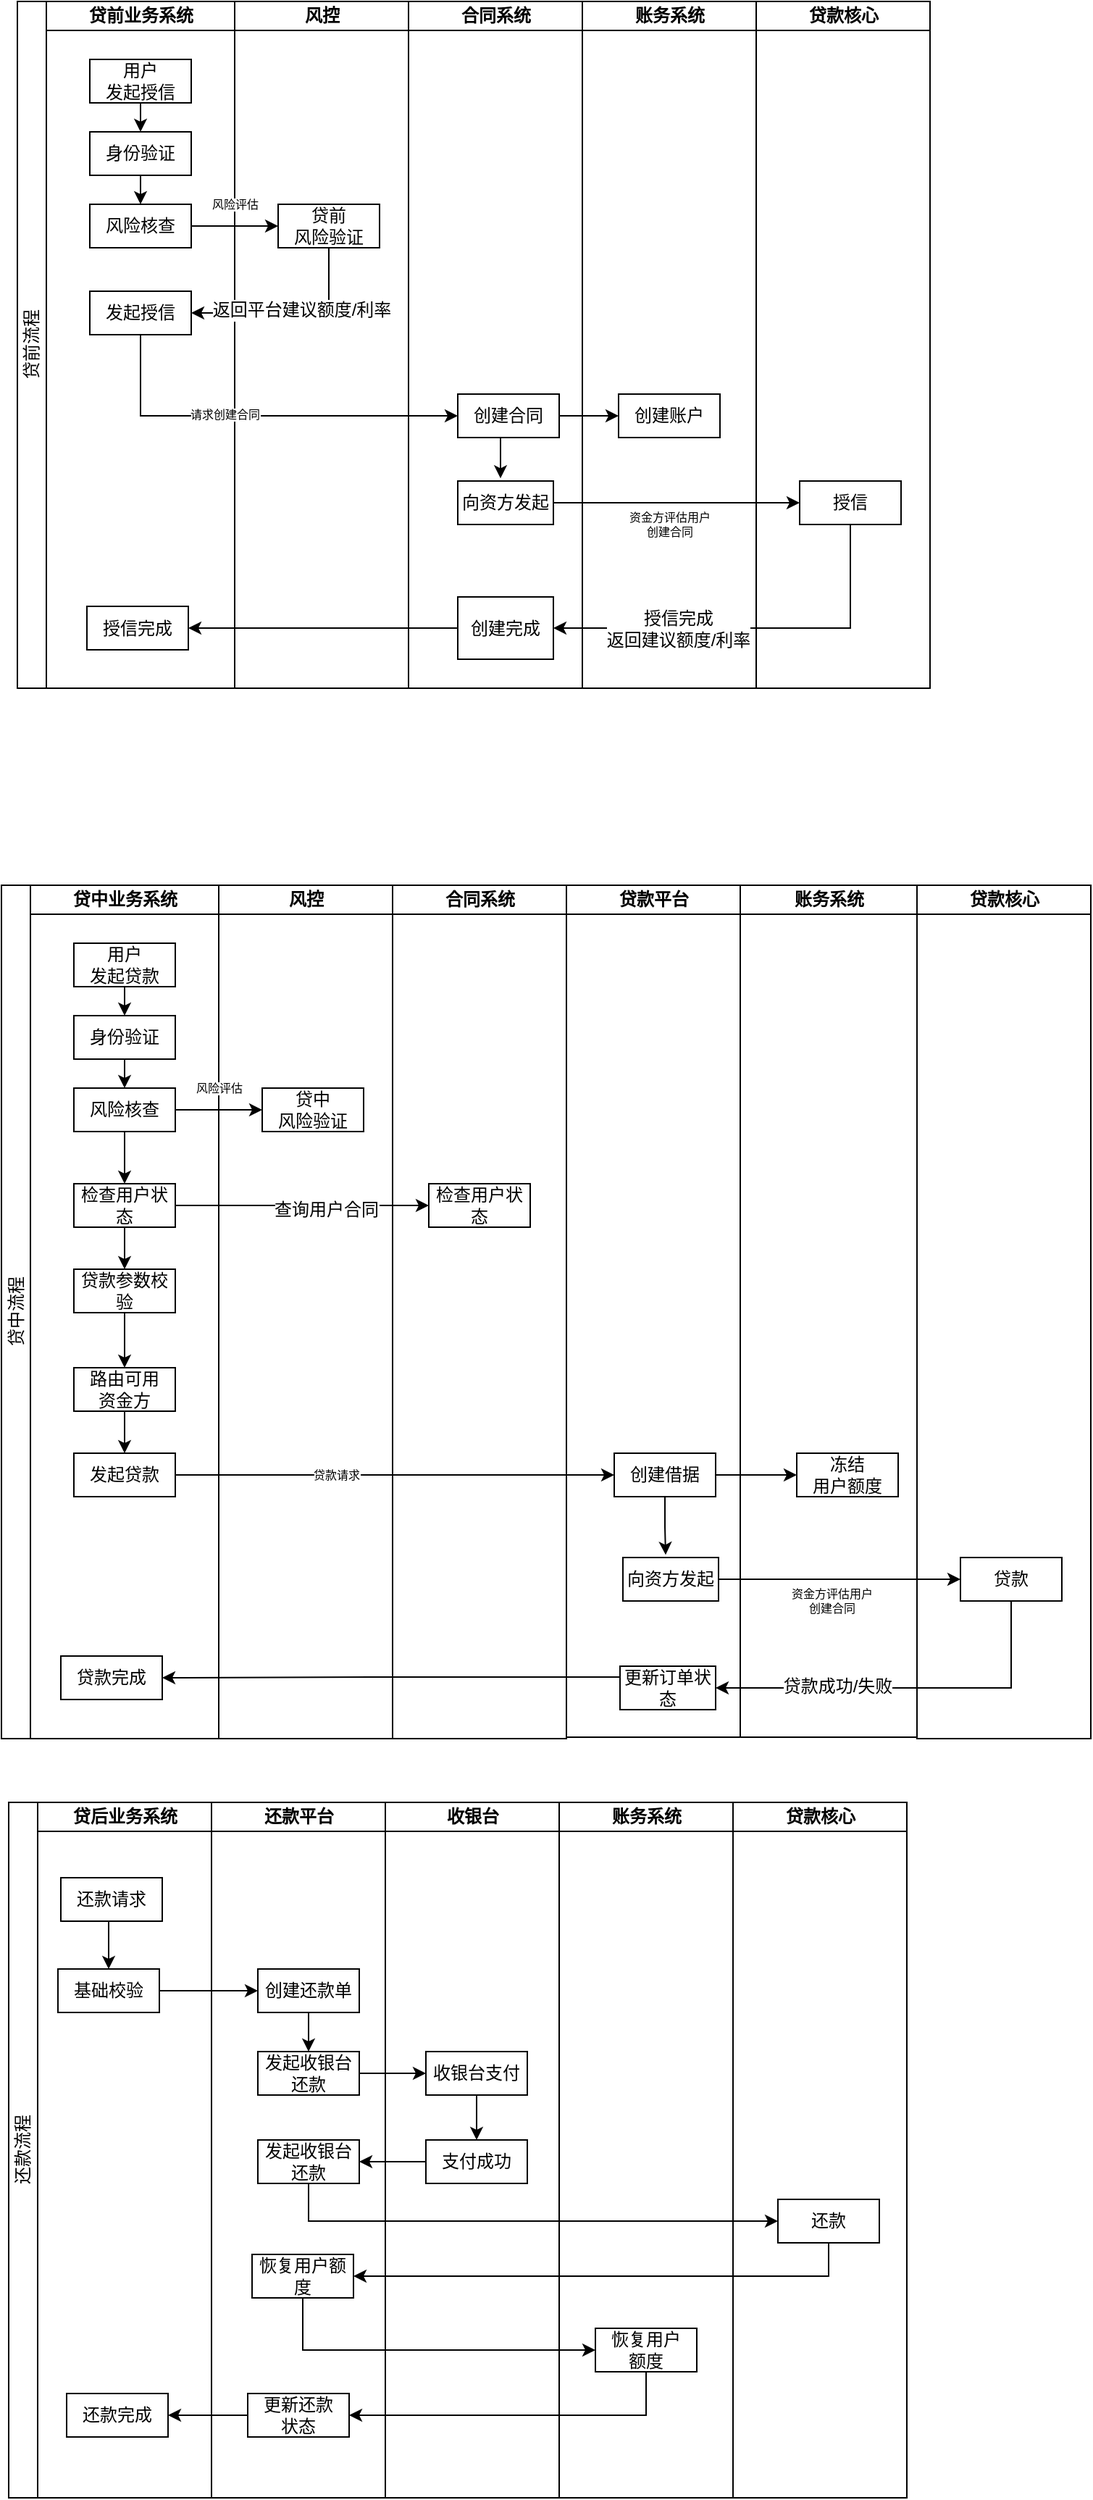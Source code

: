 <mxfile version="12.9.4" type="github">
  <diagram id="pQbSXTKy-mhwdIOJWXm_" name="第 1 页">
    <mxGraphModel dx="1185" dy="635" grid="0" gridSize="10" guides="1" tooltips="1" connect="1" arrows="1" fold="1" page="0" pageScale="1" pageWidth="827" pageHeight="1169" background="none" math="0" shadow="0">
      <root>
        <mxCell id="0" />
        <mxCell id="1" parent="0" />
        <mxCell id="wN9l5T7bKttlChdMxks--5" value="贷前流程" style="swimlane;html=1;childLayout=stackLayout;resizeParent=1;resizeParentMax=0;startSize=20;horizontal=0;horizontalStack=1;fontStyle=0" parent="1" vertex="1">
          <mxGeometry x="110" y="10" width="630" height="474" as="geometry" />
        </mxCell>
        <mxCell id="wN9l5T7bKttlChdMxks--6" value="贷前业务系统" style="swimlane;html=1;startSize=20;" parent="wN9l5T7bKttlChdMxks--5" vertex="1">
          <mxGeometry x="20" width="130" height="474" as="geometry" />
        </mxCell>
        <mxCell id="wN9l5T7bKttlChdMxks--24" value="风险核查" style="rounded=0;whiteSpace=wrap;html=1;" parent="wN9l5T7bKttlChdMxks--6" vertex="1">
          <mxGeometry x="30" y="140" width="70" height="30" as="geometry" />
        </mxCell>
        <mxCell id="wN9l5T7bKttlChdMxks--27" style="edgeStyle=orthogonalEdgeStyle;rounded=0;orthogonalLoop=1;jettySize=auto;html=1;exitX=0.5;exitY=1;exitDx=0;exitDy=0;entryX=0.5;entryY=0;entryDx=0;entryDy=0;fontSize=8;" parent="wN9l5T7bKttlChdMxks--6" source="wN9l5T7bKttlChdMxks--14" target="wN9l5T7bKttlChdMxks--24" edge="1">
          <mxGeometry relative="1" as="geometry" />
        </mxCell>
        <mxCell id="wN9l5T7bKttlChdMxks--14" value="身份验证" style="rounded=0;whiteSpace=wrap;html=1;" parent="wN9l5T7bKttlChdMxks--6" vertex="1">
          <mxGeometry x="30" y="90" width="70" height="30" as="geometry" />
        </mxCell>
        <mxCell id="wN9l5T7bKttlChdMxks--21" style="edgeStyle=orthogonalEdgeStyle;rounded=0;orthogonalLoop=1;jettySize=auto;html=1;exitX=0.5;exitY=1;exitDx=0;exitDy=0;entryX=0.5;entryY=0;entryDx=0;entryDy=0;fontSize=8;" parent="wN9l5T7bKttlChdMxks--6" source="wN9l5T7bKttlChdMxks--11" target="wN9l5T7bKttlChdMxks--14" edge="1">
          <mxGeometry relative="1" as="geometry" />
        </mxCell>
        <mxCell id="wN9l5T7bKttlChdMxks--11" value="用户&lt;br&gt;发起授信" style="rounded=0;whiteSpace=wrap;html=1;" parent="wN9l5T7bKttlChdMxks--6" vertex="1">
          <mxGeometry x="30" y="40" width="70" height="30" as="geometry" />
        </mxCell>
        <mxCell id="H9sjeu-FvnLb2K0w9W8j-12" value="发起授信" style="rounded=0;whiteSpace=wrap;html=1;" vertex="1" parent="wN9l5T7bKttlChdMxks--6">
          <mxGeometry x="30" y="200" width="70" height="30" as="geometry" />
        </mxCell>
        <mxCell id="NFReUXaRawRJMiUW7v5Y-27" value="授信完成" style="rounded=0;whiteSpace=wrap;html=1;" parent="wN9l5T7bKttlChdMxks--6" vertex="1">
          <mxGeometry x="28" y="417.5" width="70" height="30" as="geometry" />
        </mxCell>
        <mxCell id="wN9l5T7bKttlChdMxks--7" value="风控" style="swimlane;html=1;startSize=20;" parent="wN9l5T7bKttlChdMxks--5" vertex="1">
          <mxGeometry x="150" width="120" height="474" as="geometry" />
        </mxCell>
        <mxCell id="wN9l5T7bKttlChdMxks--18" value="贷前&lt;br&gt;风险验证" style="rounded=0;whiteSpace=wrap;html=1;" parent="wN9l5T7bKttlChdMxks--7" vertex="1">
          <mxGeometry x="30" y="140" width="70" height="30" as="geometry" />
        </mxCell>
        <mxCell id="wN9l5T7bKttlChdMxks--8" value="合同系统" style="swimlane;html=1;startSize=20;" parent="wN9l5T7bKttlChdMxks--5" vertex="1">
          <mxGeometry x="270" width="120" height="474" as="geometry" />
        </mxCell>
        <mxCell id="wN9l5T7bKttlChdMxks--47" value="向资方发起" style="rounded=0;whiteSpace=wrap;html=1;" parent="wN9l5T7bKttlChdMxks--8" vertex="1">
          <mxGeometry x="34" y="331" width="66" height="30" as="geometry" />
        </mxCell>
        <mxCell id="wN9l5T7bKttlChdMxks--49" style="edgeStyle=orthogonalEdgeStyle;rounded=0;orthogonalLoop=1;jettySize=auto;html=1;exitX=0.5;exitY=1;exitDx=0;exitDy=0;entryX=0.447;entryY=-0.062;entryDx=0;entryDy=0;entryPerimeter=0;fontSize=8;" parent="wN9l5T7bKttlChdMxks--8" source="wN9l5T7bKttlChdMxks--42" target="wN9l5T7bKttlChdMxks--47" edge="1">
          <mxGeometry relative="1" as="geometry" />
        </mxCell>
        <mxCell id="wN9l5T7bKttlChdMxks--42" value="创建合同" style="rounded=0;whiteSpace=wrap;html=1;" parent="wN9l5T7bKttlChdMxks--8" vertex="1">
          <mxGeometry x="34" y="271" width="70" height="30" as="geometry" />
        </mxCell>
        <mxCell id="H9sjeu-FvnLb2K0w9W8j-1" value="创建完成" style="rounded=0;whiteSpace=wrap;html=1;" vertex="1" parent="wN9l5T7bKttlChdMxks--8">
          <mxGeometry x="34" y="411" width="66" height="43" as="geometry" />
        </mxCell>
        <mxCell id="NFReUXaRawRJMiUW7v5Y-28" style="edgeStyle=orthogonalEdgeStyle;rounded=0;orthogonalLoop=1;jettySize=auto;html=1;exitX=0;exitY=0.5;exitDx=0;exitDy=0;entryX=1;entryY=0.5;entryDx=0;entryDy=0;fontSize=8;" parent="wN9l5T7bKttlChdMxks--5" source="H9sjeu-FvnLb2K0w9W8j-1" target="NFReUXaRawRJMiUW7v5Y-27" edge="1">
          <mxGeometry relative="1" as="geometry">
            <mxPoint x="304" y="495.5" as="sourcePoint" />
          </mxGeometry>
        </mxCell>
        <mxCell id="wN9l5T7bKttlChdMxks--43" style="edgeStyle=orthogonalEdgeStyle;rounded=0;orthogonalLoop=1;jettySize=auto;html=1;exitX=0.5;exitY=1;exitDx=0;exitDy=0;entryX=0;entryY=0.5;entryDx=0;entryDy=0;fontSize=8;" parent="wN9l5T7bKttlChdMxks--5" source="H9sjeu-FvnLb2K0w9W8j-12" target="wN9l5T7bKttlChdMxks--42" edge="1">
          <mxGeometry relative="1" as="geometry">
            <mxPoint x="120" y="286" as="sourcePoint" />
          </mxGeometry>
        </mxCell>
        <mxCell id="wN9l5T7bKttlChdMxks--51" value="请求创建合同" style="text;html=1;align=center;verticalAlign=middle;resizable=0;points=[];labelBackgroundColor=#ffffff;fontSize=8;" parent="wN9l5T7bKttlChdMxks--43" vertex="1" connectable="0">
          <mxGeometry x="-0.175" y="1" relative="1" as="geometry">
            <mxPoint as="offset" />
          </mxGeometry>
        </mxCell>
        <mxCell id="wN9l5T7bKttlChdMxks--46" style="edgeStyle=orthogonalEdgeStyle;rounded=0;orthogonalLoop=1;jettySize=auto;html=1;exitX=1;exitY=0.5;exitDx=0;exitDy=0;entryX=0;entryY=0.5;entryDx=0;entryDy=0;fontSize=8;" parent="wN9l5T7bKttlChdMxks--5" source="wN9l5T7bKttlChdMxks--42" target="wN9l5T7bKttlChdMxks--45" edge="1">
          <mxGeometry relative="1" as="geometry" />
        </mxCell>
        <mxCell id="wN9l5T7bKttlChdMxks--50" style="edgeStyle=orthogonalEdgeStyle;rounded=0;orthogonalLoop=1;jettySize=auto;html=1;exitX=1;exitY=0.5;exitDx=0;exitDy=0;entryX=0;entryY=0.5;entryDx=0;entryDy=0;fontSize=8;" parent="wN9l5T7bKttlChdMxks--5" source="wN9l5T7bKttlChdMxks--47" target="wN9l5T7bKttlChdMxks--48" edge="1">
          <mxGeometry relative="1" as="geometry" />
        </mxCell>
        <mxCell id="NFReUXaRawRJMiUW7v5Y-29" value="资金方评估用户&lt;br&gt;创建合同" style="text;html=1;align=center;verticalAlign=middle;resizable=0;points=[];labelBackgroundColor=#ffffff;fontSize=8;" parent="wN9l5T7bKttlChdMxks--50" vertex="1" connectable="0">
          <mxGeometry x="-0.136" y="-2" relative="1" as="geometry">
            <mxPoint x="6.21" y="13" as="offset" />
          </mxGeometry>
        </mxCell>
        <mxCell id="H9sjeu-FvnLb2K0w9W8j-10" style="edgeStyle=orthogonalEdgeStyle;rounded=0;orthogonalLoop=1;jettySize=auto;html=1;exitX=0.5;exitY=1;exitDx=0;exitDy=0;entryX=1;entryY=0.5;entryDx=0;entryDy=0;" edge="1" parent="wN9l5T7bKttlChdMxks--5" source="wN9l5T7bKttlChdMxks--48" target="H9sjeu-FvnLb2K0w9W8j-1">
          <mxGeometry relative="1" as="geometry" />
        </mxCell>
        <mxCell id="H9sjeu-FvnLb2K0w9W8j-11" value="授信完成&lt;br&gt;返回建议额度/利率" style="text;html=1;align=center;verticalAlign=middle;resizable=0;points=[];labelBackgroundColor=#ffffff;" vertex="1" connectable="0" parent="H9sjeu-FvnLb2K0w9W8j-10">
          <mxGeometry x="0.378" y="1" relative="1" as="geometry">
            <mxPoint y="-1" as="offset" />
          </mxGeometry>
        </mxCell>
        <mxCell id="wN9l5T7bKttlChdMxks--9" value="账务系统" style="swimlane;html=1;startSize=20;" parent="wN9l5T7bKttlChdMxks--5" vertex="1">
          <mxGeometry x="390" width="120" height="474" as="geometry" />
        </mxCell>
        <mxCell id="wN9l5T7bKttlChdMxks--45" value="创建账户" style="rounded=0;whiteSpace=wrap;html=1;" parent="wN9l5T7bKttlChdMxks--9" vertex="1">
          <mxGeometry x="25" y="271" width="70" height="30" as="geometry" />
        </mxCell>
        <mxCell id="wN9l5T7bKttlChdMxks--44" value="贷款核心" style="swimlane;html=1;startSize=20;" parent="wN9l5T7bKttlChdMxks--5" vertex="1">
          <mxGeometry x="510" width="120" height="474" as="geometry" />
        </mxCell>
        <mxCell id="wN9l5T7bKttlChdMxks--48" value="授信" style="rounded=0;whiteSpace=wrap;html=1;" parent="wN9l5T7bKttlChdMxks--44" vertex="1">
          <mxGeometry x="30" y="331" width="70" height="30" as="geometry" />
        </mxCell>
        <mxCell id="wN9l5T7bKttlChdMxks--19" style="edgeStyle=orthogonalEdgeStyle;rounded=0;orthogonalLoop=1;jettySize=auto;html=1;exitX=1;exitY=0.5;exitDx=0;exitDy=0;entryX=0;entryY=0.5;entryDx=0;entryDy=0;" parent="wN9l5T7bKttlChdMxks--5" source="wN9l5T7bKttlChdMxks--24" target="wN9l5T7bKttlChdMxks--18" edge="1">
          <mxGeometry relative="1" as="geometry" />
        </mxCell>
        <mxCell id="wN9l5T7bKttlChdMxks--20" value="风险评估" style="text;html=1;align=center;verticalAlign=middle;resizable=0;points=[];labelBackgroundColor=#ffffff;fontSize=8;" parent="wN9l5T7bKttlChdMxks--19" vertex="1" connectable="0">
          <mxGeometry x="-0.263" relative="1" as="geometry">
            <mxPoint x="7.71" y="-15" as="offset" />
          </mxGeometry>
        </mxCell>
        <mxCell id="H9sjeu-FvnLb2K0w9W8j-15" style="edgeStyle=orthogonalEdgeStyle;rounded=0;orthogonalLoop=1;jettySize=auto;html=1;exitX=0.5;exitY=1;exitDx=0;exitDy=0;entryX=1;entryY=0.5;entryDx=0;entryDy=0;" edge="1" parent="wN9l5T7bKttlChdMxks--5" source="wN9l5T7bKttlChdMxks--18" target="H9sjeu-FvnLb2K0w9W8j-12">
          <mxGeometry relative="1" as="geometry" />
        </mxCell>
        <mxCell id="H9sjeu-FvnLb2K0w9W8j-17" value="返回平台建议额度/利率" style="text;html=1;align=center;verticalAlign=middle;resizable=0;points=[];labelBackgroundColor=#ffffff;" vertex="1" connectable="0" parent="H9sjeu-FvnLb2K0w9W8j-15">
          <mxGeometry x="-0.386" y="-19" relative="1" as="geometry">
            <mxPoint as="offset" />
          </mxGeometry>
        </mxCell>
        <mxCell id="NFReUXaRawRJMiUW7v5Y-30" value="贷中流程" style="swimlane;html=1;childLayout=stackLayout;resizeParent=1;resizeParentMax=0;startSize=20;horizontal=0;horizontalStack=1;fontStyle=0" parent="1" vertex="1">
          <mxGeometry x="99" y="620" width="390" height="589" as="geometry" />
        </mxCell>
        <mxCell id="NFReUXaRawRJMiUW7v5Y-31" value="贷中业务系统" style="swimlane;html=1;startSize=20;" parent="NFReUXaRawRJMiUW7v5Y-30" vertex="1">
          <mxGeometry x="20" width="130" height="589" as="geometry" />
        </mxCell>
        <mxCell id="H9sjeu-FvnLb2K0w9W8j-27" style="edgeStyle=orthogonalEdgeStyle;rounded=0;orthogonalLoop=1;jettySize=auto;html=1;exitX=0.5;exitY=1;exitDx=0;exitDy=0;" edge="1" parent="NFReUXaRawRJMiUW7v5Y-31" source="H9sjeu-FvnLb2K0w9W8j-23" target="H9sjeu-FvnLb2K0w9W8j-22">
          <mxGeometry relative="1" as="geometry" />
        </mxCell>
        <mxCell id="NFReUXaRawRJMiUW7v5Y-32" value="贷款完成" style="rounded=0;whiteSpace=wrap;html=1;" parent="NFReUXaRawRJMiUW7v5Y-31" vertex="1">
          <mxGeometry x="21" y="532" width="70" height="30" as="geometry" />
        </mxCell>
        <mxCell id="H9sjeu-FvnLb2K0w9W8j-23" value="贷款参数校验" style="rounded=0;whiteSpace=wrap;html=1;" vertex="1" parent="NFReUXaRawRJMiUW7v5Y-31">
          <mxGeometry x="30" y="265" width="70" height="30" as="geometry" />
        </mxCell>
        <mxCell id="H9sjeu-FvnLb2K0w9W8j-25" style="edgeStyle=orthogonalEdgeStyle;rounded=0;orthogonalLoop=1;jettySize=auto;html=1;exitX=0.5;exitY=1;exitDx=0;exitDy=0;entryX=0.5;entryY=0;entryDx=0;entryDy=0;" edge="1" parent="NFReUXaRawRJMiUW7v5Y-31" source="NFReUXaRawRJMiUW7v5Y-33" target="H9sjeu-FvnLb2K0w9W8j-20">
          <mxGeometry relative="1" as="geometry" />
        </mxCell>
        <mxCell id="NFReUXaRawRJMiUW7v5Y-33" value="风险核查" style="rounded=0;whiteSpace=wrap;html=1;" parent="NFReUXaRawRJMiUW7v5Y-31" vertex="1">
          <mxGeometry x="30" y="140" width="70" height="30" as="geometry" />
        </mxCell>
        <mxCell id="NFReUXaRawRJMiUW7v5Y-34" style="edgeStyle=orthogonalEdgeStyle;rounded=0;orthogonalLoop=1;jettySize=auto;html=1;exitX=0.5;exitY=1;exitDx=0;exitDy=0;entryX=0.5;entryY=0;entryDx=0;entryDy=0;fontSize=8;" parent="NFReUXaRawRJMiUW7v5Y-31" source="NFReUXaRawRJMiUW7v5Y-35" target="NFReUXaRawRJMiUW7v5Y-33" edge="1">
          <mxGeometry relative="1" as="geometry" />
        </mxCell>
        <mxCell id="NFReUXaRawRJMiUW7v5Y-35" value="身份验证" style="rounded=0;whiteSpace=wrap;html=1;" parent="NFReUXaRawRJMiUW7v5Y-31" vertex="1">
          <mxGeometry x="30" y="90" width="70" height="30" as="geometry" />
        </mxCell>
        <mxCell id="NFReUXaRawRJMiUW7v5Y-36" style="edgeStyle=orthogonalEdgeStyle;rounded=0;orthogonalLoop=1;jettySize=auto;html=1;exitX=0.5;exitY=1;exitDx=0;exitDy=0;entryX=0.5;entryY=0;entryDx=0;entryDy=0;fontSize=8;" parent="NFReUXaRawRJMiUW7v5Y-31" source="NFReUXaRawRJMiUW7v5Y-37" target="NFReUXaRawRJMiUW7v5Y-35" edge="1">
          <mxGeometry relative="1" as="geometry" />
        </mxCell>
        <mxCell id="NFReUXaRawRJMiUW7v5Y-37" value="用户&lt;br&gt;发起贷款" style="rounded=0;whiteSpace=wrap;html=1;" parent="NFReUXaRawRJMiUW7v5Y-31" vertex="1">
          <mxGeometry x="30" y="40" width="70" height="30" as="geometry" />
        </mxCell>
        <mxCell id="H9sjeu-FvnLb2K0w9W8j-26" style="edgeStyle=orthogonalEdgeStyle;rounded=0;orthogonalLoop=1;jettySize=auto;html=1;exitX=0.5;exitY=1;exitDx=0;exitDy=0;entryX=0.5;entryY=0;entryDx=0;entryDy=0;" edge="1" parent="NFReUXaRawRJMiUW7v5Y-31" source="H9sjeu-FvnLb2K0w9W8j-20" target="H9sjeu-FvnLb2K0w9W8j-23">
          <mxGeometry relative="1" as="geometry" />
        </mxCell>
        <mxCell id="H9sjeu-FvnLb2K0w9W8j-20" value="检查用户状态" style="rounded=0;whiteSpace=wrap;html=1;" vertex="1" parent="NFReUXaRawRJMiUW7v5Y-31">
          <mxGeometry x="30" y="206" width="70" height="30" as="geometry" />
        </mxCell>
        <mxCell id="H9sjeu-FvnLb2K0w9W8j-28" style="edgeStyle=orthogonalEdgeStyle;rounded=0;orthogonalLoop=1;jettySize=auto;html=1;exitX=0.5;exitY=1;exitDx=0;exitDy=0;" edge="1" parent="NFReUXaRawRJMiUW7v5Y-31" source="H9sjeu-FvnLb2K0w9W8j-22" target="NFReUXaRawRJMiUW7v5Y-38">
          <mxGeometry relative="1" as="geometry" />
        </mxCell>
        <mxCell id="H9sjeu-FvnLb2K0w9W8j-22" value="路由可用&lt;br&gt;资金方" style="rounded=0;whiteSpace=wrap;html=1;" vertex="1" parent="NFReUXaRawRJMiUW7v5Y-31">
          <mxGeometry x="30" y="333" width="70" height="30" as="geometry" />
        </mxCell>
        <mxCell id="NFReUXaRawRJMiUW7v5Y-38" value="发起贷款" style="rounded=0;whiteSpace=wrap;html=1;" parent="NFReUXaRawRJMiUW7v5Y-31" vertex="1">
          <mxGeometry x="30" y="392" width="70" height="30" as="geometry" />
        </mxCell>
        <mxCell id="NFReUXaRawRJMiUW7v5Y-39" value="风控" style="swimlane;html=1;startSize=20;" parent="NFReUXaRawRJMiUW7v5Y-30" vertex="1">
          <mxGeometry x="150" width="120" height="589" as="geometry" />
        </mxCell>
        <mxCell id="NFReUXaRawRJMiUW7v5Y-40" value="贷中&lt;br&gt;风险验证" style="rounded=0;whiteSpace=wrap;html=1;" parent="NFReUXaRawRJMiUW7v5Y-39" vertex="1">
          <mxGeometry x="30" y="140" width="70" height="30" as="geometry" />
        </mxCell>
        <mxCell id="NFReUXaRawRJMiUW7v5Y-41" value="合同系统" style="swimlane;html=1;startSize=20;" parent="NFReUXaRawRJMiUW7v5Y-30" vertex="1">
          <mxGeometry x="270" width="120" height="589" as="geometry" />
        </mxCell>
        <mxCell id="H9sjeu-FvnLb2K0w9W8j-36" value="检查用户状态" style="rounded=0;whiteSpace=wrap;html=1;" vertex="1" parent="NFReUXaRawRJMiUW7v5Y-41">
          <mxGeometry x="25" y="206" width="70" height="30" as="geometry" />
        </mxCell>
        <mxCell id="NFReUXaRawRJMiUW7v5Y-50" style="edgeStyle=orthogonalEdgeStyle;rounded=0;orthogonalLoop=1;jettySize=auto;html=1;exitX=1;exitY=0.5;exitDx=0;exitDy=0;entryX=0;entryY=0.5;entryDx=0;entryDy=0;" parent="NFReUXaRawRJMiUW7v5Y-30" source="NFReUXaRawRJMiUW7v5Y-33" target="NFReUXaRawRJMiUW7v5Y-40" edge="1">
          <mxGeometry relative="1" as="geometry" />
        </mxCell>
        <mxCell id="NFReUXaRawRJMiUW7v5Y-51" value="风险评估" style="text;html=1;align=center;verticalAlign=middle;resizable=0;points=[];labelBackgroundColor=#ffffff;fontSize=8;" parent="NFReUXaRawRJMiUW7v5Y-50" vertex="1" connectable="0">
          <mxGeometry x="-0.263" relative="1" as="geometry">
            <mxPoint x="7.71" y="-15" as="offset" />
          </mxGeometry>
        </mxCell>
        <mxCell id="H9sjeu-FvnLb2K0w9W8j-37" style="edgeStyle=orthogonalEdgeStyle;rounded=0;orthogonalLoop=1;jettySize=auto;html=1;exitX=1;exitY=0.5;exitDx=0;exitDy=0;" edge="1" parent="NFReUXaRawRJMiUW7v5Y-30" source="H9sjeu-FvnLb2K0w9W8j-20" target="H9sjeu-FvnLb2K0w9W8j-36">
          <mxGeometry relative="1" as="geometry" />
        </mxCell>
        <mxCell id="H9sjeu-FvnLb2K0w9W8j-38" value="查询用户合同" style="text;html=1;align=center;verticalAlign=middle;resizable=0;points=[];labelBackgroundColor=#ffffff;" vertex="1" connectable="0" parent="H9sjeu-FvnLb2K0w9W8j-37">
          <mxGeometry x="0.189" y="-3" relative="1" as="geometry">
            <mxPoint as="offset" />
          </mxGeometry>
        </mxCell>
        <mxCell id="H9sjeu-FvnLb2K0w9W8j-34" value="贷款平台" style="swimlane;html=1;startSize=20;" vertex="1" parent="1">
          <mxGeometry x="489" y="620" width="120" height="588" as="geometry" />
        </mxCell>
        <mxCell id="NFReUXaRawRJMiUW7v5Y-42" value="更新订单状态" style="rounded=0;whiteSpace=wrap;html=1;" parent="H9sjeu-FvnLb2K0w9W8j-34" vertex="1">
          <mxGeometry x="37" y="539" width="66" height="30" as="geometry" />
        </mxCell>
        <mxCell id="NFReUXaRawRJMiUW7v5Y-43" value="向资方发起" style="rounded=0;whiteSpace=wrap;html=1;" parent="H9sjeu-FvnLb2K0w9W8j-34" vertex="1">
          <mxGeometry x="39" y="464" width="66" height="30" as="geometry" />
        </mxCell>
        <mxCell id="NFReUXaRawRJMiUW7v5Y-44" style="edgeStyle=orthogonalEdgeStyle;rounded=0;orthogonalLoop=1;jettySize=auto;html=1;exitX=0.5;exitY=1;exitDx=0;exitDy=0;entryX=0.447;entryY=-0.062;entryDx=0;entryDy=0;entryPerimeter=0;fontSize=8;" parent="H9sjeu-FvnLb2K0w9W8j-34" source="NFReUXaRawRJMiUW7v5Y-45" target="NFReUXaRawRJMiUW7v5Y-43" edge="1">
          <mxGeometry relative="1" as="geometry" />
        </mxCell>
        <mxCell id="NFReUXaRawRJMiUW7v5Y-45" value="创建借据" style="rounded=0;whiteSpace=wrap;html=1;" parent="H9sjeu-FvnLb2K0w9W8j-34" vertex="1">
          <mxGeometry x="33" y="392" width="70" height="30" as="geometry" />
        </mxCell>
        <mxCell id="NFReUXaRawRJMiUW7v5Y-48" value="贷款核心" style="swimlane;html=1;startSize=20;" parent="1" vertex="1">
          <mxGeometry x="731" y="620" width="120" height="589" as="geometry" />
        </mxCell>
        <mxCell id="NFReUXaRawRJMiUW7v5Y-49" value="贷款" style="rounded=0;whiteSpace=wrap;html=1;" parent="NFReUXaRawRJMiUW7v5Y-48" vertex="1">
          <mxGeometry x="30" y="464" width="70" height="30" as="geometry" />
        </mxCell>
        <mxCell id="NFReUXaRawRJMiUW7v5Y-55" style="edgeStyle=orthogonalEdgeStyle;rounded=0;orthogonalLoop=1;jettySize=auto;html=1;exitX=1;exitY=0.5;exitDx=0;exitDy=0;entryX=0;entryY=0.5;entryDx=0;entryDy=0;fontSize=8;" parent="1" source="NFReUXaRawRJMiUW7v5Y-43" target="NFReUXaRawRJMiUW7v5Y-49" edge="1">
          <mxGeometry relative="1" as="geometry" />
        </mxCell>
        <mxCell id="NFReUXaRawRJMiUW7v5Y-56" value="资金方评估用户&lt;br&gt;创建合同" style="text;html=1;align=center;verticalAlign=middle;resizable=0;points=[];labelBackgroundColor=#ffffff;fontSize=8;" parent="NFReUXaRawRJMiUW7v5Y-55" vertex="1" connectable="0">
          <mxGeometry x="-0.136" y="-2" relative="1" as="geometry">
            <mxPoint x="6.21" y="13" as="offset" />
          </mxGeometry>
        </mxCell>
        <mxCell id="H9sjeu-FvnLb2K0w9W8j-29" value="账务系统" style="swimlane;html=1;startSize=20;" vertex="1" parent="1">
          <mxGeometry x="609" y="620" width="122" height="588" as="geometry" />
        </mxCell>
        <mxCell id="H9sjeu-FvnLb2K0w9W8j-32" style="edgeStyle=orthogonalEdgeStyle;rounded=0;orthogonalLoop=1;jettySize=auto;html=1;exitX=0.5;exitY=1;exitDx=0;exitDy=0;entryX=0.447;entryY=-0.062;entryDx=0;entryDy=0;entryPerimeter=0;fontSize=8;" edge="1" parent="H9sjeu-FvnLb2K0w9W8j-29" target="H9sjeu-FvnLb2K0w9W8j-31">
          <mxGeometry relative="1" as="geometry">
            <mxPoint x="69" y="434" as="sourcePoint" />
          </mxGeometry>
        </mxCell>
        <mxCell id="NFReUXaRawRJMiUW7v5Y-47" value="冻结&lt;br&gt;用户额度" style="rounded=0;whiteSpace=wrap;html=1;" parent="H9sjeu-FvnLb2K0w9W8j-29" vertex="1">
          <mxGeometry x="39" y="392" width="70" height="30" as="geometry" />
        </mxCell>
        <mxCell id="NFReUXaRawRJMiUW7v5Y-54" style="edgeStyle=orthogonalEdgeStyle;rounded=0;orthogonalLoop=1;jettySize=auto;html=1;exitX=1;exitY=0.5;exitDx=0;exitDy=0;entryX=0;entryY=0.5;entryDx=0;entryDy=0;fontSize=8;" parent="1" source="NFReUXaRawRJMiUW7v5Y-45" target="NFReUXaRawRJMiUW7v5Y-47" edge="1">
          <mxGeometry relative="1" as="geometry" />
        </mxCell>
        <mxCell id="NFReUXaRawRJMiUW7v5Y-57" style="edgeStyle=orthogonalEdgeStyle;rounded=0;orthogonalLoop=1;jettySize=auto;html=1;exitX=0;exitY=0.25;exitDx=0;exitDy=0;entryX=1;entryY=0.5;entryDx=0;entryDy=0;fontSize=8;" parent="1" source="NFReUXaRawRJMiUW7v5Y-42" target="NFReUXaRawRJMiUW7v5Y-32" edge="1">
          <mxGeometry relative="1" as="geometry" />
        </mxCell>
        <mxCell id="NFReUXaRawRJMiUW7v5Y-52" style="edgeStyle=orthogonalEdgeStyle;rounded=0;orthogonalLoop=1;jettySize=auto;html=1;exitX=1;exitY=0.5;exitDx=0;exitDy=0;entryX=0;entryY=0.5;entryDx=0;entryDy=0;fontSize=8;" parent="1" source="NFReUXaRawRJMiUW7v5Y-38" target="NFReUXaRawRJMiUW7v5Y-45" edge="1">
          <mxGeometry relative="1" as="geometry" />
        </mxCell>
        <mxCell id="NFReUXaRawRJMiUW7v5Y-53" value="贷款请求" style="text;html=1;align=center;verticalAlign=middle;resizable=0;points=[];labelBackgroundColor=#ffffff;fontSize=8;" parent="NFReUXaRawRJMiUW7v5Y-52" vertex="1" connectable="0">
          <mxGeometry x="-0.175" y="1" relative="1" as="geometry">
            <mxPoint x="-14" y="1" as="offset" />
          </mxGeometry>
        </mxCell>
        <mxCell id="H9sjeu-FvnLb2K0w9W8j-42" style="edgeStyle=orthogonalEdgeStyle;rounded=0;orthogonalLoop=1;jettySize=auto;html=1;exitX=0.5;exitY=1;exitDx=0;exitDy=0;entryX=1;entryY=0.5;entryDx=0;entryDy=0;" edge="1" parent="1" source="NFReUXaRawRJMiUW7v5Y-49" target="NFReUXaRawRJMiUW7v5Y-42">
          <mxGeometry relative="1" as="geometry" />
        </mxCell>
        <mxCell id="H9sjeu-FvnLb2K0w9W8j-43" value="贷款成功/失败" style="text;html=1;align=center;verticalAlign=middle;resizable=0;points=[];labelBackgroundColor=#ffffff;" vertex="1" connectable="0" parent="H9sjeu-FvnLb2K0w9W8j-42">
          <mxGeometry x="0.365" y="-1" relative="1" as="geometry">
            <mxPoint as="offset" />
          </mxGeometry>
        </mxCell>
        <mxCell id="H9sjeu-FvnLb2K0w9W8j-46" value="还款流程" style="swimlane;html=1;childLayout=stackLayout;resizeParent=1;resizeParentMax=0;startSize=20;horizontal=0;horizontalStack=1;fontStyle=0" vertex="1" parent="1">
          <mxGeometry x="104" y="1253" width="620" height="480" as="geometry" />
        </mxCell>
        <mxCell id="H9sjeu-FvnLb2K0w9W8j-47" value="贷后业务系统" style="swimlane;html=1;startSize=20;" vertex="1" parent="H9sjeu-FvnLb2K0w9W8j-46">
          <mxGeometry x="20" width="120" height="480" as="geometry" />
        </mxCell>
        <mxCell id="H9sjeu-FvnLb2K0w9W8j-73" style="edgeStyle=orthogonalEdgeStyle;rounded=0;orthogonalLoop=1;jettySize=auto;html=1;exitX=0.5;exitY=1;exitDx=0;exitDy=0;entryX=0.5;entryY=0;entryDx=0;entryDy=0;" edge="1" parent="H9sjeu-FvnLb2K0w9W8j-47" source="H9sjeu-FvnLb2K0w9W8j-57" target="H9sjeu-FvnLb2K0w9W8j-60">
          <mxGeometry relative="1" as="geometry" />
        </mxCell>
        <mxCell id="H9sjeu-FvnLb2K0w9W8j-103" value="还款完成" style="rounded=0;whiteSpace=wrap;html=1;" vertex="1" parent="H9sjeu-FvnLb2K0w9W8j-47">
          <mxGeometry x="20" y="408" width="70" height="30" as="geometry" />
        </mxCell>
        <mxCell id="H9sjeu-FvnLb2K0w9W8j-57" value="还款请求" style="rounded=0;whiteSpace=wrap;html=1;" vertex="1" parent="H9sjeu-FvnLb2K0w9W8j-47">
          <mxGeometry x="16" y="52" width="70" height="30" as="geometry" />
        </mxCell>
        <mxCell id="H9sjeu-FvnLb2K0w9W8j-60" value="基础校验" style="rounded=0;whiteSpace=wrap;html=1;" vertex="1" parent="H9sjeu-FvnLb2K0w9W8j-47">
          <mxGeometry x="14" y="115" width="70" height="30" as="geometry" />
        </mxCell>
        <mxCell id="H9sjeu-FvnLb2K0w9W8j-75" value="" style="edgeStyle=orthogonalEdgeStyle;rounded=0;orthogonalLoop=1;jettySize=auto;html=1;" edge="1" parent="H9sjeu-FvnLb2K0w9W8j-46" source="H9sjeu-FvnLb2K0w9W8j-64" target="H9sjeu-FvnLb2K0w9W8j-65">
          <mxGeometry relative="1" as="geometry" />
        </mxCell>
        <mxCell id="H9sjeu-FvnLb2K0w9W8j-80" style="edgeStyle=orthogonalEdgeStyle;rounded=0;orthogonalLoop=1;jettySize=auto;html=1;exitX=0;exitY=0.5;exitDx=0;exitDy=0;entryX=1;entryY=0.5;entryDx=0;entryDy=0;" edge="1" parent="H9sjeu-FvnLb2K0w9W8j-46" source="H9sjeu-FvnLb2K0w9W8j-68" target="H9sjeu-FvnLb2K0w9W8j-72">
          <mxGeometry relative="1" as="geometry" />
        </mxCell>
        <mxCell id="H9sjeu-FvnLb2K0w9W8j-49" value="还款平台" style="swimlane;html=1;startSize=20;" vertex="1" parent="H9sjeu-FvnLb2K0w9W8j-46">
          <mxGeometry x="140" width="120" height="480" as="geometry" />
        </mxCell>
        <mxCell id="H9sjeu-FvnLb2K0w9W8j-93" style="edgeStyle=orthogonalEdgeStyle;rounded=0;orthogonalLoop=1;jettySize=auto;html=1;exitX=0.5;exitY=1;exitDx=0;exitDy=0;entryX=0.5;entryY=0;entryDx=0;entryDy=0;" edge="1" parent="H9sjeu-FvnLb2K0w9W8j-49" source="H9sjeu-FvnLb2K0w9W8j-92" target="H9sjeu-FvnLb2K0w9W8j-64">
          <mxGeometry relative="1" as="geometry" />
        </mxCell>
        <mxCell id="H9sjeu-FvnLb2K0w9W8j-99" value="更新还款&lt;br&gt;状态" style="rounded=0;whiteSpace=wrap;html=1;" vertex="1" parent="H9sjeu-FvnLb2K0w9W8j-49">
          <mxGeometry x="25" y="408" width="70" height="30" as="geometry" />
        </mxCell>
        <mxCell id="H9sjeu-FvnLb2K0w9W8j-92" value="创建还款单" style="rounded=0;whiteSpace=wrap;html=1;" vertex="1" parent="H9sjeu-FvnLb2K0w9W8j-49">
          <mxGeometry x="32" y="115" width="70" height="30" as="geometry" />
        </mxCell>
        <mxCell id="H9sjeu-FvnLb2K0w9W8j-64" value="发起收银台还款" style="rounded=0;whiteSpace=wrap;html=1;" vertex="1" parent="H9sjeu-FvnLb2K0w9W8j-49">
          <mxGeometry x="32" y="172" width="70" height="30" as="geometry" />
        </mxCell>
        <mxCell id="H9sjeu-FvnLb2K0w9W8j-72" value="发起收银台还款" style="rounded=0;whiteSpace=wrap;html=1;" vertex="1" parent="H9sjeu-FvnLb2K0w9W8j-49">
          <mxGeometry x="32" y="233" width="70" height="30" as="geometry" />
        </mxCell>
        <mxCell id="H9sjeu-FvnLb2K0w9W8j-96" value="恢复用户额度" style="rounded=0;whiteSpace=wrap;html=1;" vertex="1" parent="H9sjeu-FvnLb2K0w9W8j-49">
          <mxGeometry x="28" y="312" width="70" height="30" as="geometry" />
        </mxCell>
        <mxCell id="H9sjeu-FvnLb2K0w9W8j-55" value="收银台" style="swimlane;html=1;startSize=20;" vertex="1" parent="H9sjeu-FvnLb2K0w9W8j-46">
          <mxGeometry x="260" width="120" height="480" as="geometry" />
        </mxCell>
        <mxCell id="H9sjeu-FvnLb2K0w9W8j-78" style="edgeStyle=orthogonalEdgeStyle;rounded=0;orthogonalLoop=1;jettySize=auto;html=1;exitX=0.5;exitY=1;exitDx=0;exitDy=0;entryX=0.5;entryY=0;entryDx=0;entryDy=0;" edge="1" parent="H9sjeu-FvnLb2K0w9W8j-55" source="H9sjeu-FvnLb2K0w9W8j-65" target="H9sjeu-FvnLb2K0w9W8j-68">
          <mxGeometry relative="1" as="geometry" />
        </mxCell>
        <mxCell id="H9sjeu-FvnLb2K0w9W8j-65" value="收银台支付" style="rounded=0;whiteSpace=wrap;html=1;" vertex="1" parent="H9sjeu-FvnLb2K0w9W8j-55">
          <mxGeometry x="28" y="172" width="70" height="30" as="geometry" />
        </mxCell>
        <mxCell id="H9sjeu-FvnLb2K0w9W8j-68" value="支付成功" style="rounded=0;whiteSpace=wrap;html=1;" vertex="1" parent="H9sjeu-FvnLb2K0w9W8j-55">
          <mxGeometry x="28" y="233" width="70" height="30" as="geometry" />
        </mxCell>
        <mxCell id="H9sjeu-FvnLb2K0w9W8j-56" value="账务系统" style="swimlane;html=1;startSize=20;" vertex="1" parent="H9sjeu-FvnLb2K0w9W8j-46">
          <mxGeometry x="380" width="120" height="480" as="geometry" />
        </mxCell>
        <mxCell id="H9sjeu-FvnLb2K0w9W8j-100" value="恢复用户&lt;br&gt;额度" style="rounded=0;whiteSpace=wrap;html=1;" vertex="1" parent="H9sjeu-FvnLb2K0w9W8j-56">
          <mxGeometry x="25" y="363" width="70" height="30" as="geometry" />
        </mxCell>
        <mxCell id="H9sjeu-FvnLb2K0w9W8j-91" value="贷款核心" style="swimlane;html=1;startSize=20;" vertex="1" parent="H9sjeu-FvnLb2K0w9W8j-46">
          <mxGeometry x="500" width="120" height="480" as="geometry" />
        </mxCell>
        <mxCell id="H9sjeu-FvnLb2K0w9W8j-88" value="还款" style="rounded=0;whiteSpace=wrap;html=1;" vertex="1" parent="H9sjeu-FvnLb2K0w9W8j-91">
          <mxGeometry x="31" y="274" width="70" height="30" as="geometry" />
        </mxCell>
        <mxCell id="H9sjeu-FvnLb2K0w9W8j-74" style="edgeStyle=orthogonalEdgeStyle;rounded=0;orthogonalLoop=1;jettySize=auto;html=1;exitX=1;exitY=0.5;exitDx=0;exitDy=0;" edge="1" parent="H9sjeu-FvnLb2K0w9W8j-46" source="H9sjeu-FvnLb2K0w9W8j-60" target="H9sjeu-FvnLb2K0w9W8j-92">
          <mxGeometry relative="1" as="geometry" />
        </mxCell>
        <mxCell id="H9sjeu-FvnLb2K0w9W8j-94" style="edgeStyle=orthogonalEdgeStyle;rounded=0;orthogonalLoop=1;jettySize=auto;html=1;exitX=0.5;exitY=1;exitDx=0;exitDy=0;entryX=0;entryY=0.5;entryDx=0;entryDy=0;" edge="1" parent="H9sjeu-FvnLb2K0w9W8j-46" source="H9sjeu-FvnLb2K0w9W8j-72" target="H9sjeu-FvnLb2K0w9W8j-88">
          <mxGeometry relative="1" as="geometry" />
        </mxCell>
        <mxCell id="H9sjeu-FvnLb2K0w9W8j-95" style="edgeStyle=orthogonalEdgeStyle;rounded=0;orthogonalLoop=1;jettySize=auto;html=1;exitX=0.5;exitY=1;exitDx=0;exitDy=0;entryX=1;entryY=0.5;entryDx=0;entryDy=0;" edge="1" parent="H9sjeu-FvnLb2K0w9W8j-46" source="H9sjeu-FvnLb2K0w9W8j-88" target="H9sjeu-FvnLb2K0w9W8j-96">
          <mxGeometry relative="1" as="geometry">
            <mxPoint x="261.833" y="347" as="targetPoint" />
          </mxGeometry>
        </mxCell>
        <mxCell id="H9sjeu-FvnLb2K0w9W8j-101" style="edgeStyle=orthogonalEdgeStyle;rounded=0;orthogonalLoop=1;jettySize=auto;html=1;exitX=0.5;exitY=1;exitDx=0;exitDy=0;entryX=0;entryY=0.5;entryDx=0;entryDy=0;" edge="1" parent="H9sjeu-FvnLb2K0w9W8j-46" source="H9sjeu-FvnLb2K0w9W8j-96" target="H9sjeu-FvnLb2K0w9W8j-100">
          <mxGeometry relative="1" as="geometry" />
        </mxCell>
        <mxCell id="H9sjeu-FvnLb2K0w9W8j-102" style="edgeStyle=orthogonalEdgeStyle;rounded=0;orthogonalLoop=1;jettySize=auto;html=1;exitX=0.5;exitY=1;exitDx=0;exitDy=0;entryX=1;entryY=0.5;entryDx=0;entryDy=0;" edge="1" parent="H9sjeu-FvnLb2K0w9W8j-46" source="H9sjeu-FvnLb2K0w9W8j-100" target="H9sjeu-FvnLb2K0w9W8j-99">
          <mxGeometry relative="1" as="geometry" />
        </mxCell>
        <mxCell id="H9sjeu-FvnLb2K0w9W8j-104" style="edgeStyle=orthogonalEdgeStyle;rounded=0;orthogonalLoop=1;jettySize=auto;html=1;exitX=0;exitY=0.5;exitDx=0;exitDy=0;entryX=1;entryY=0.5;entryDx=0;entryDy=0;" edge="1" parent="H9sjeu-FvnLb2K0w9W8j-46" source="H9sjeu-FvnLb2K0w9W8j-99" target="H9sjeu-FvnLb2K0w9W8j-103">
          <mxGeometry relative="1" as="geometry" />
        </mxCell>
      </root>
    </mxGraphModel>
  </diagram>
</mxfile>
